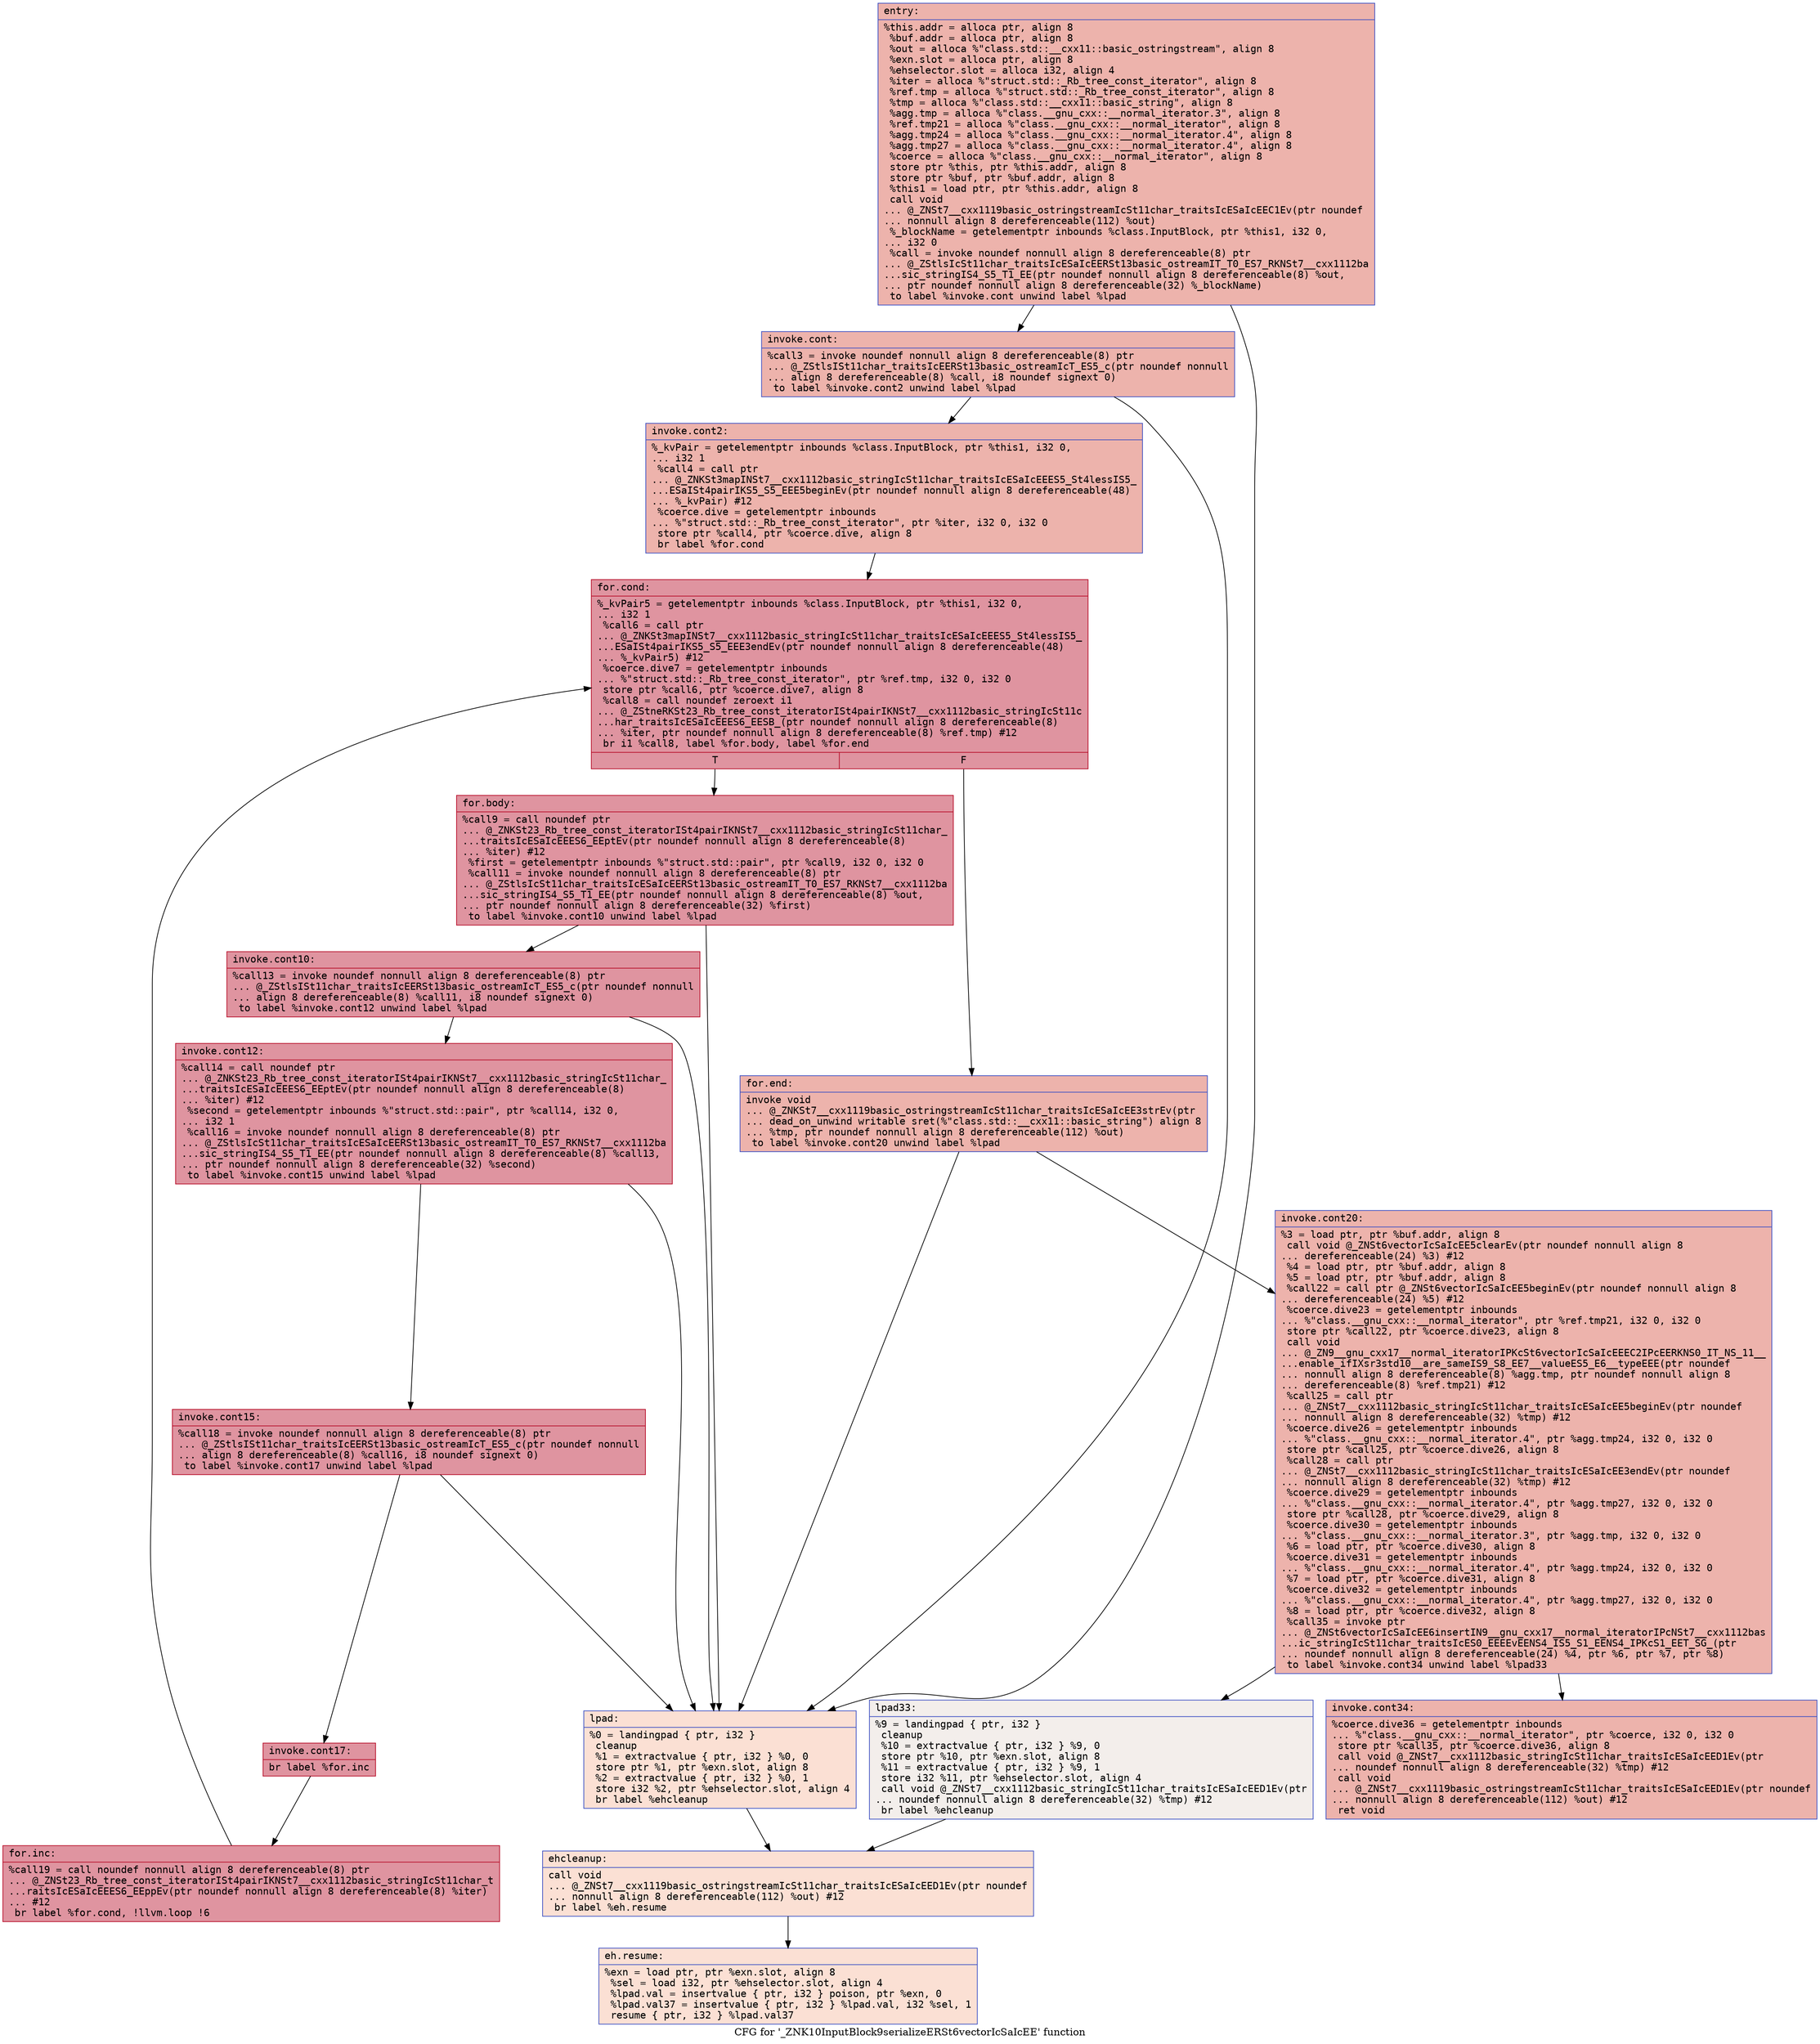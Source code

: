 digraph "CFG for '_ZNK10InputBlock9serializeERSt6vectorIcSaIcEE' function" {
	label="CFG for '_ZNK10InputBlock9serializeERSt6vectorIcSaIcEE' function";

	Node0x5555abc0e7f0 [shape=record,color="#3d50c3ff", style=filled, fillcolor="#d6524470" fontname="Courier",label="{entry:\l|  %this.addr = alloca ptr, align 8\l  %buf.addr = alloca ptr, align 8\l  %out = alloca %\"class.std::__cxx11::basic_ostringstream\", align 8\l  %exn.slot = alloca ptr, align 8\l  %ehselector.slot = alloca i32, align 4\l  %iter = alloca %\"struct.std::_Rb_tree_const_iterator\", align 8\l  %ref.tmp = alloca %\"struct.std::_Rb_tree_const_iterator\", align 8\l  %tmp = alloca %\"class.std::__cxx11::basic_string\", align 8\l  %agg.tmp = alloca %\"class.__gnu_cxx::__normal_iterator.3\", align 8\l  %ref.tmp21 = alloca %\"class.__gnu_cxx::__normal_iterator\", align 8\l  %agg.tmp24 = alloca %\"class.__gnu_cxx::__normal_iterator.4\", align 8\l  %agg.tmp27 = alloca %\"class.__gnu_cxx::__normal_iterator.4\", align 8\l  %coerce = alloca %\"class.__gnu_cxx::__normal_iterator\", align 8\l  store ptr %this, ptr %this.addr, align 8\l  store ptr %buf, ptr %buf.addr, align 8\l  %this1 = load ptr, ptr %this.addr, align 8\l  call void\l... @_ZNSt7__cxx1119basic_ostringstreamIcSt11char_traitsIcESaIcEEC1Ev(ptr noundef\l... nonnull align 8 dereferenceable(112) %out)\l  %_blockName = getelementptr inbounds %class.InputBlock, ptr %this1, i32 0,\l... i32 0\l  %call = invoke noundef nonnull align 8 dereferenceable(8) ptr\l... @_ZStlsIcSt11char_traitsIcESaIcEERSt13basic_ostreamIT_T0_ES7_RKNSt7__cxx1112ba\l...sic_stringIS4_S5_T1_EE(ptr noundef nonnull align 8 dereferenceable(8) %out,\l... ptr noundef nonnull align 8 dereferenceable(32) %_blockName)\l          to label %invoke.cont unwind label %lpad\l}"];
	Node0x5555abc0e7f0 -> Node0x5555abc0f490[tooltip="entry -> invoke.cont\nProbability 100.00%" ];
	Node0x5555abc0e7f0 -> Node0x5555abc0f910[tooltip="entry -> lpad\nProbability 0.00%" ];
	Node0x5555abc0f490 [shape=record,color="#3d50c3ff", style=filled, fillcolor="#d6524470" fontname="Courier",label="{invoke.cont:\l|  %call3 = invoke noundef nonnull align 8 dereferenceable(8) ptr\l... @_ZStlsISt11char_traitsIcEERSt13basic_ostreamIcT_ES5_c(ptr noundef nonnull\l... align 8 dereferenceable(8) %call, i8 noundef signext 0)\l          to label %invoke.cont2 unwind label %lpad\l}"];
	Node0x5555abc0f490 -> Node0x5555abc0fd20[tooltip="invoke.cont -> invoke.cont2\nProbability 100.00%" ];
	Node0x5555abc0f490 -> Node0x5555abc0f910[tooltip="invoke.cont -> lpad\nProbability 0.00%" ];
	Node0x5555abc0fd20 [shape=record,color="#3d50c3ff", style=filled, fillcolor="#d6524470" fontname="Courier",label="{invoke.cont2:\l|  %_kvPair = getelementptr inbounds %class.InputBlock, ptr %this1, i32 0,\l... i32 1\l  %call4 = call ptr\l... @_ZNKSt3mapINSt7__cxx1112basic_stringIcSt11char_traitsIcESaIcEEES5_St4lessIS5_\l...ESaISt4pairIKS5_S5_EEE5beginEv(ptr noundef nonnull align 8 dereferenceable(48)\l... %_kvPair) #12\l  %coerce.dive = getelementptr inbounds\l... %\"struct.std::_Rb_tree_const_iterator\", ptr %iter, i32 0, i32 0\l  store ptr %call4, ptr %coerce.dive, align 8\l  br label %for.cond\l}"];
	Node0x5555abc0fd20 -> Node0x5555abc10850[tooltip="invoke.cont2 -> for.cond\nProbability 100.00%" ];
	Node0x5555abc10850 [shape=record,color="#b70d28ff", style=filled, fillcolor="#b70d2870" fontname="Courier",label="{for.cond:\l|  %_kvPair5 = getelementptr inbounds %class.InputBlock, ptr %this1, i32 0,\l... i32 1\l  %call6 = call ptr\l... @_ZNKSt3mapINSt7__cxx1112basic_stringIcSt11char_traitsIcESaIcEEES5_St4lessIS5_\l...ESaISt4pairIKS5_S5_EEE3endEv(ptr noundef nonnull align 8 dereferenceable(48)\l... %_kvPair5) #12\l  %coerce.dive7 = getelementptr inbounds\l... %\"struct.std::_Rb_tree_const_iterator\", ptr %ref.tmp, i32 0, i32 0\l  store ptr %call6, ptr %coerce.dive7, align 8\l  %call8 = call noundef zeroext i1\l... @_ZStneRKSt23_Rb_tree_const_iteratorISt4pairIKNSt7__cxx1112basic_stringIcSt11c\l...har_traitsIcESaIcEEES6_EESB_(ptr noundef nonnull align 8 dereferenceable(8)\l... %iter, ptr noundef nonnull align 8 dereferenceable(8) %ref.tmp) #12\l  br i1 %call8, label %for.body, label %for.end\l|{<s0>T|<s1>F}}"];
	Node0x5555abc10850:s0 -> Node0x5555abc09b90[tooltip="for.cond -> for.body\nProbability 96.88%" ];
	Node0x5555abc10850:s1 -> Node0x5555abc09c70[tooltip="for.cond -> for.end\nProbability 3.12%" ];
	Node0x5555abc09b90 [shape=record,color="#b70d28ff", style=filled, fillcolor="#b70d2870" fontname="Courier",label="{for.body:\l|  %call9 = call noundef ptr\l... @_ZNKSt23_Rb_tree_const_iteratorISt4pairIKNSt7__cxx1112basic_stringIcSt11char_\l...traitsIcESaIcEEES6_EEptEv(ptr noundef nonnull align 8 dereferenceable(8)\l... %iter) #12\l  %first = getelementptr inbounds %\"struct.std::pair\", ptr %call9, i32 0, i32 0\l  %call11 = invoke noundef nonnull align 8 dereferenceable(8) ptr\l... @_ZStlsIcSt11char_traitsIcESaIcEERSt13basic_ostreamIT_T0_ES7_RKNSt7__cxx1112ba\l...sic_stringIS4_S5_T1_EE(ptr noundef nonnull align 8 dereferenceable(8) %out,\l... ptr noundef nonnull align 8 dereferenceable(32) %first)\l          to label %invoke.cont10 unwind label %lpad\l}"];
	Node0x5555abc09b90 -> Node0x5555abc11e30[tooltip="for.body -> invoke.cont10\nProbability 100.00%" ];
	Node0x5555abc09b90 -> Node0x5555abc0f910[tooltip="for.body -> lpad\nProbability 0.00%" ];
	Node0x5555abc11e30 [shape=record,color="#b70d28ff", style=filled, fillcolor="#b70d2870" fontname="Courier",label="{invoke.cont10:\l|  %call13 = invoke noundef nonnull align 8 dereferenceable(8) ptr\l... @_ZStlsISt11char_traitsIcEERSt13basic_ostreamIcT_ES5_c(ptr noundef nonnull\l... align 8 dereferenceable(8) %call11, i8 noundef signext 0)\l          to label %invoke.cont12 unwind label %lpad\l}"];
	Node0x5555abc11e30 -> Node0x5555abc12110[tooltip="invoke.cont10 -> invoke.cont12\nProbability 100.00%" ];
	Node0x5555abc11e30 -> Node0x5555abc0f910[tooltip="invoke.cont10 -> lpad\nProbability 0.00%" ];
	Node0x5555abc12110 [shape=record,color="#b70d28ff", style=filled, fillcolor="#b70d2870" fontname="Courier",label="{invoke.cont12:\l|  %call14 = call noundef ptr\l... @_ZNKSt23_Rb_tree_const_iteratorISt4pairIKNSt7__cxx1112basic_stringIcSt11char_\l...traitsIcESaIcEEES6_EEptEv(ptr noundef nonnull align 8 dereferenceable(8)\l... %iter) #12\l  %second = getelementptr inbounds %\"struct.std::pair\", ptr %call14, i32 0,\l... i32 1\l  %call16 = invoke noundef nonnull align 8 dereferenceable(8) ptr\l... @_ZStlsIcSt11char_traitsIcESaIcEERSt13basic_ostreamIT_T0_ES7_RKNSt7__cxx1112ba\l...sic_stringIS4_S5_T1_EE(ptr noundef nonnull align 8 dereferenceable(8) %call13,\l... ptr noundef nonnull align 8 dereferenceable(32) %second)\l          to label %invoke.cont15 unwind label %lpad\l}"];
	Node0x5555abc12110 -> Node0x5555abc12530[tooltip="invoke.cont12 -> invoke.cont15\nProbability 100.00%" ];
	Node0x5555abc12110 -> Node0x5555abc0f910[tooltip="invoke.cont12 -> lpad\nProbability 0.00%" ];
	Node0x5555abc12530 [shape=record,color="#b70d28ff", style=filled, fillcolor="#b70d2870" fontname="Courier",label="{invoke.cont15:\l|  %call18 = invoke noundef nonnull align 8 dereferenceable(8) ptr\l... @_ZStlsISt11char_traitsIcEERSt13basic_ostreamIcT_ES5_c(ptr noundef nonnull\l... align 8 dereferenceable(8) %call16, i8 noundef signext 0)\l          to label %invoke.cont17 unwind label %lpad\l}"];
	Node0x5555abc12530 -> Node0x5555abc12740[tooltip="invoke.cont15 -> invoke.cont17\nProbability 100.00%" ];
	Node0x5555abc12530 -> Node0x5555abc0f910[tooltip="invoke.cont15 -> lpad\nProbability 0.00%" ];
	Node0x5555abc12740 [shape=record,color="#b70d28ff", style=filled, fillcolor="#b70d2870" fontname="Courier",label="{invoke.cont17:\l|  br label %for.inc\l}"];
	Node0x5555abc12740 -> Node0x5555abc12930[tooltip="invoke.cont17 -> for.inc\nProbability 100.00%" ];
	Node0x5555abc12930 [shape=record,color="#b70d28ff", style=filled, fillcolor="#b70d2870" fontname="Courier",label="{for.inc:\l|  %call19 = call noundef nonnull align 8 dereferenceable(8) ptr\l... @_ZNSt23_Rb_tree_const_iteratorISt4pairIKNSt7__cxx1112basic_stringIcSt11char_t\l...raitsIcESaIcEEES6_EEppEv(ptr noundef nonnull align 8 dereferenceable(8) %iter)\l... #12\l  br label %for.cond, !llvm.loop !6\l}"];
	Node0x5555abc12930 -> Node0x5555abc10850[tooltip="for.inc -> for.cond\nProbability 100.00%" ];
	Node0x5555abc0f910 [shape=record,color="#3d50c3ff", style=filled, fillcolor="#f7b99e70" fontname="Courier",label="{lpad:\l|  %0 = landingpad \{ ptr, i32 \}\l          cleanup\l  %1 = extractvalue \{ ptr, i32 \} %0, 0\l  store ptr %1, ptr %exn.slot, align 8\l  %2 = extractvalue \{ ptr, i32 \} %0, 1\l  store i32 %2, ptr %ehselector.slot, align 4\l  br label %ehcleanup\l}"];
	Node0x5555abc0f910 -> Node0x5555abc13b40[tooltip="lpad -> ehcleanup\nProbability 100.00%" ];
	Node0x5555abc09c70 [shape=record,color="#3d50c3ff", style=filled, fillcolor="#d6524470" fontname="Courier",label="{for.end:\l|  invoke void\l... @_ZNKSt7__cxx1119basic_ostringstreamIcSt11char_traitsIcESaIcEE3strEv(ptr\l... dead_on_unwind writable sret(%\"class.std::__cxx11::basic_string\") align 8\l... %tmp, ptr noundef nonnull align 8 dereferenceable(112) %out)\l          to label %invoke.cont20 unwind label %lpad\l}"];
	Node0x5555abc09c70 -> Node0x5555abc13cb0[tooltip="for.end -> invoke.cont20\nProbability 100.00%" ];
	Node0x5555abc09c70 -> Node0x5555abc0f910[tooltip="for.end -> lpad\nProbability 0.00%" ];
	Node0x5555abc13cb0 [shape=record,color="#3d50c3ff", style=filled, fillcolor="#d6524470" fontname="Courier",label="{invoke.cont20:\l|  %3 = load ptr, ptr %buf.addr, align 8\l  call void @_ZNSt6vectorIcSaIcEE5clearEv(ptr noundef nonnull align 8\l... dereferenceable(24) %3) #12\l  %4 = load ptr, ptr %buf.addr, align 8\l  %5 = load ptr, ptr %buf.addr, align 8\l  %call22 = call ptr @_ZNSt6vectorIcSaIcEE5beginEv(ptr noundef nonnull align 8\l... dereferenceable(24) %5) #12\l  %coerce.dive23 = getelementptr inbounds\l... %\"class.__gnu_cxx::__normal_iterator\", ptr %ref.tmp21, i32 0, i32 0\l  store ptr %call22, ptr %coerce.dive23, align 8\l  call void\l... @_ZN9__gnu_cxx17__normal_iteratorIPKcSt6vectorIcSaIcEEEC2IPcEERKNS0_IT_NS_11__\l...enable_ifIXsr3std10__are_sameIS9_S8_EE7__valueES5_E6__typeEEE(ptr noundef\l... nonnull align 8 dereferenceable(8) %agg.tmp, ptr noundef nonnull align 8\l... dereferenceable(8) %ref.tmp21) #12\l  %call25 = call ptr\l... @_ZNSt7__cxx1112basic_stringIcSt11char_traitsIcESaIcEE5beginEv(ptr noundef\l... nonnull align 8 dereferenceable(32) %tmp) #12\l  %coerce.dive26 = getelementptr inbounds\l... %\"class.__gnu_cxx::__normal_iterator.4\", ptr %agg.tmp24, i32 0, i32 0\l  store ptr %call25, ptr %coerce.dive26, align 8\l  %call28 = call ptr\l... @_ZNSt7__cxx1112basic_stringIcSt11char_traitsIcESaIcEE3endEv(ptr noundef\l... nonnull align 8 dereferenceable(32) %tmp) #12\l  %coerce.dive29 = getelementptr inbounds\l... %\"class.__gnu_cxx::__normal_iterator.4\", ptr %agg.tmp27, i32 0, i32 0\l  store ptr %call28, ptr %coerce.dive29, align 8\l  %coerce.dive30 = getelementptr inbounds\l... %\"class.__gnu_cxx::__normal_iterator.3\", ptr %agg.tmp, i32 0, i32 0\l  %6 = load ptr, ptr %coerce.dive30, align 8\l  %coerce.dive31 = getelementptr inbounds\l... %\"class.__gnu_cxx::__normal_iterator.4\", ptr %agg.tmp24, i32 0, i32 0\l  %7 = load ptr, ptr %coerce.dive31, align 8\l  %coerce.dive32 = getelementptr inbounds\l... %\"class.__gnu_cxx::__normal_iterator.4\", ptr %agg.tmp27, i32 0, i32 0\l  %8 = load ptr, ptr %coerce.dive32, align 8\l  %call35 = invoke ptr\l... @_ZNSt6vectorIcSaIcEE6insertIN9__gnu_cxx17__normal_iteratorIPcNSt7__cxx1112bas\l...ic_stringIcSt11char_traitsIcES0_EEEEvEENS4_IS5_S1_EENS4_IPKcS1_EET_SG_(ptr\l... noundef nonnull align 8 dereferenceable(24) %4, ptr %6, ptr %7, ptr %8)\l          to label %invoke.cont34 unwind label %lpad33\l}"];
	Node0x5555abc13cb0 -> Node0x5555abc15080[tooltip="invoke.cont20 -> invoke.cont34\nProbability 100.00%" ];
	Node0x5555abc13cb0 -> Node0x5555abc15d50[tooltip="invoke.cont20 -> lpad33\nProbability 0.00%" ];
	Node0x5555abc15080 [shape=record,color="#3d50c3ff", style=filled, fillcolor="#d6524470" fontname="Courier",label="{invoke.cont34:\l|  %coerce.dive36 = getelementptr inbounds\l... %\"class.__gnu_cxx::__normal_iterator\", ptr %coerce, i32 0, i32 0\l  store ptr %call35, ptr %coerce.dive36, align 8\l  call void @_ZNSt7__cxx1112basic_stringIcSt11char_traitsIcESaIcEED1Ev(ptr\l... noundef nonnull align 8 dereferenceable(32) %tmp) #12\l  call void\l... @_ZNSt7__cxx1119basic_ostringstreamIcSt11char_traitsIcESaIcEED1Ev(ptr noundef\l... nonnull align 8 dereferenceable(112) %out) #12\l  ret void\l}"];
	Node0x5555abc15d50 [shape=record,color="#3d50c3ff", style=filled, fillcolor="#e5d8d170" fontname="Courier",label="{lpad33:\l|  %9 = landingpad \{ ptr, i32 \}\l          cleanup\l  %10 = extractvalue \{ ptr, i32 \} %9, 0\l  store ptr %10, ptr %exn.slot, align 8\l  %11 = extractvalue \{ ptr, i32 \} %9, 1\l  store i32 %11, ptr %ehselector.slot, align 4\l  call void @_ZNSt7__cxx1112basic_stringIcSt11char_traitsIcESaIcEED1Ev(ptr\l... noundef nonnull align 8 dereferenceable(32) %tmp) #12\l  br label %ehcleanup\l}"];
	Node0x5555abc15d50 -> Node0x5555abc13b40[tooltip="lpad33 -> ehcleanup\nProbability 100.00%" ];
	Node0x5555abc13b40 [shape=record,color="#3d50c3ff", style=filled, fillcolor="#f7b99e70" fontname="Courier",label="{ehcleanup:\l|  call void\l... @_ZNSt7__cxx1119basic_ostringstreamIcSt11char_traitsIcESaIcEED1Ev(ptr noundef\l... nonnull align 8 dereferenceable(112) %out) #12\l  br label %eh.resume\l}"];
	Node0x5555abc13b40 -> Node0x5555abc16960[tooltip="ehcleanup -> eh.resume\nProbability 100.00%" ];
	Node0x5555abc16960 [shape=record,color="#3d50c3ff", style=filled, fillcolor="#f7b99e70" fontname="Courier",label="{eh.resume:\l|  %exn = load ptr, ptr %exn.slot, align 8\l  %sel = load i32, ptr %ehselector.slot, align 4\l  %lpad.val = insertvalue \{ ptr, i32 \} poison, ptr %exn, 0\l  %lpad.val37 = insertvalue \{ ptr, i32 \} %lpad.val, i32 %sel, 1\l  resume \{ ptr, i32 \} %lpad.val37\l}"];
}
